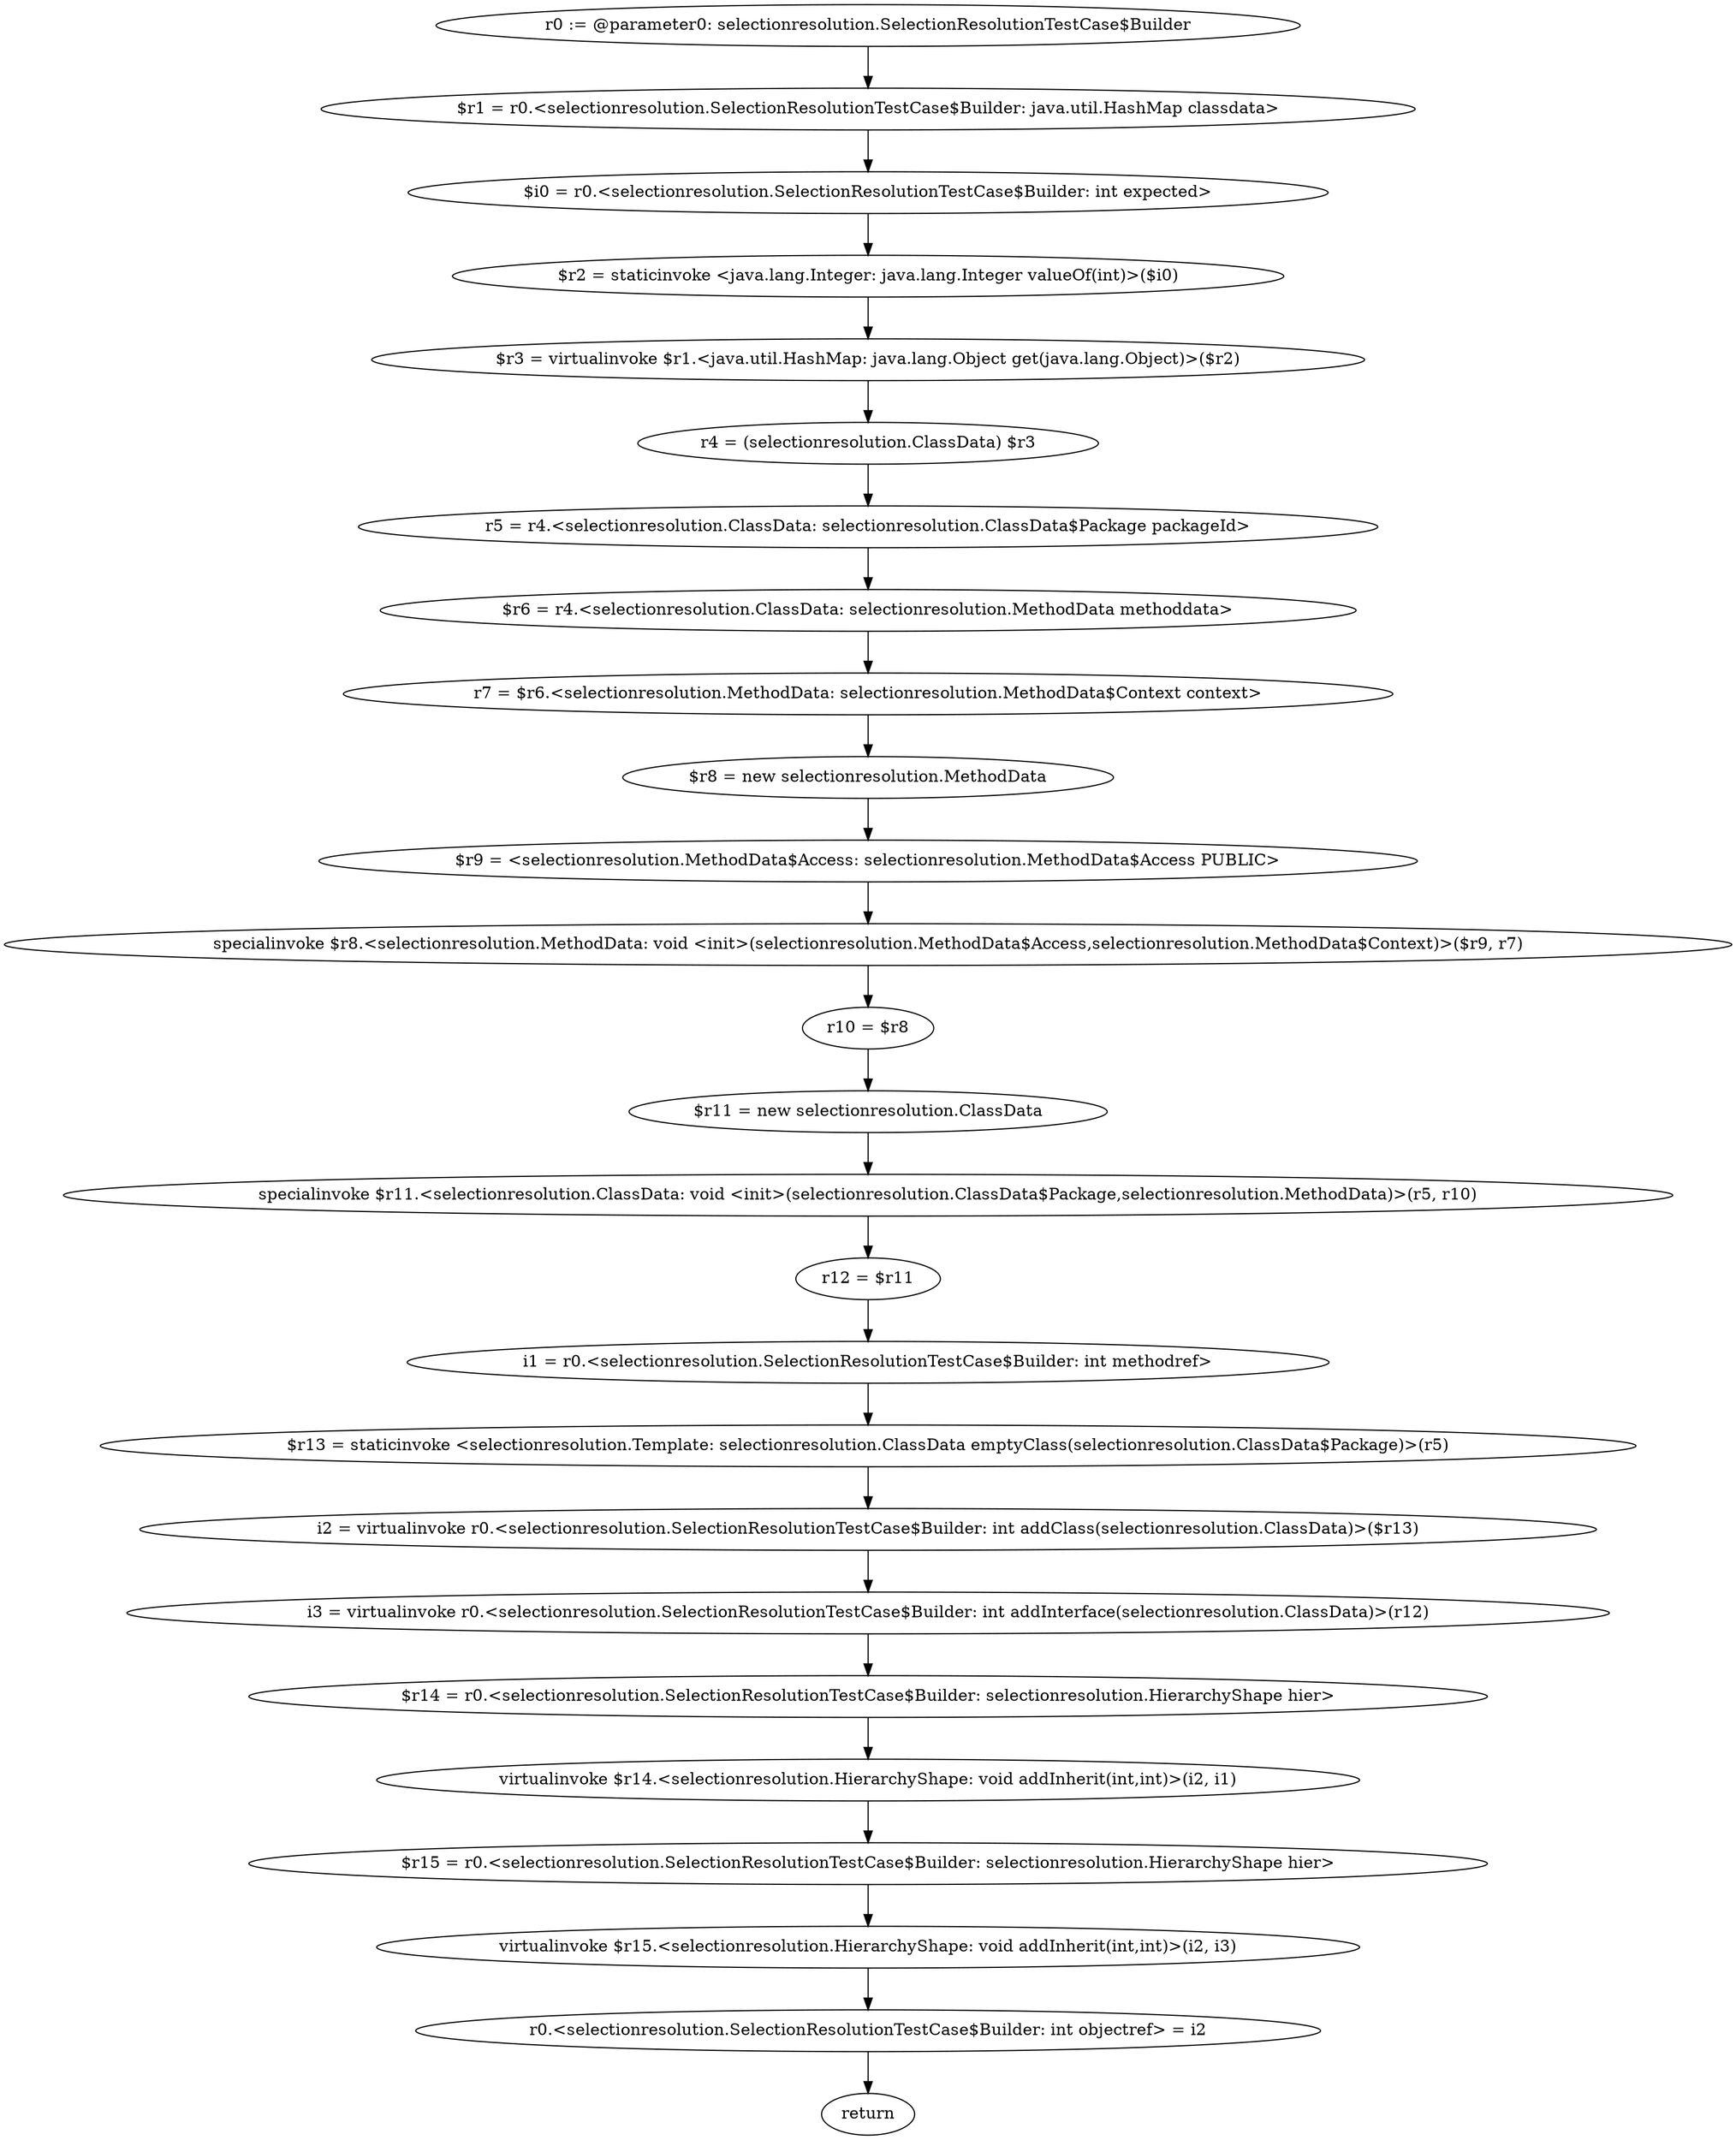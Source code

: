 digraph "unitGraph" {
    "r0 := @parameter0: selectionresolution.SelectionResolutionTestCase$Builder"
    "$r1 = r0.<selectionresolution.SelectionResolutionTestCase$Builder: java.util.HashMap classdata>"
    "$i0 = r0.<selectionresolution.SelectionResolutionTestCase$Builder: int expected>"
    "$r2 = staticinvoke <java.lang.Integer: java.lang.Integer valueOf(int)>($i0)"
    "$r3 = virtualinvoke $r1.<java.util.HashMap: java.lang.Object get(java.lang.Object)>($r2)"
    "r4 = (selectionresolution.ClassData) $r3"
    "r5 = r4.<selectionresolution.ClassData: selectionresolution.ClassData$Package packageId>"
    "$r6 = r4.<selectionresolution.ClassData: selectionresolution.MethodData methoddata>"
    "r7 = $r6.<selectionresolution.MethodData: selectionresolution.MethodData$Context context>"
    "$r8 = new selectionresolution.MethodData"
    "$r9 = <selectionresolution.MethodData$Access: selectionresolution.MethodData$Access PUBLIC>"
    "specialinvoke $r8.<selectionresolution.MethodData: void <init>(selectionresolution.MethodData$Access,selectionresolution.MethodData$Context)>($r9, r7)"
    "r10 = $r8"
    "$r11 = new selectionresolution.ClassData"
    "specialinvoke $r11.<selectionresolution.ClassData: void <init>(selectionresolution.ClassData$Package,selectionresolution.MethodData)>(r5, r10)"
    "r12 = $r11"
    "i1 = r0.<selectionresolution.SelectionResolutionTestCase$Builder: int methodref>"
    "$r13 = staticinvoke <selectionresolution.Template: selectionresolution.ClassData emptyClass(selectionresolution.ClassData$Package)>(r5)"
    "i2 = virtualinvoke r0.<selectionresolution.SelectionResolutionTestCase$Builder: int addClass(selectionresolution.ClassData)>($r13)"
    "i3 = virtualinvoke r0.<selectionresolution.SelectionResolutionTestCase$Builder: int addInterface(selectionresolution.ClassData)>(r12)"
    "$r14 = r0.<selectionresolution.SelectionResolutionTestCase$Builder: selectionresolution.HierarchyShape hier>"
    "virtualinvoke $r14.<selectionresolution.HierarchyShape: void addInherit(int,int)>(i2, i1)"
    "$r15 = r0.<selectionresolution.SelectionResolutionTestCase$Builder: selectionresolution.HierarchyShape hier>"
    "virtualinvoke $r15.<selectionresolution.HierarchyShape: void addInherit(int,int)>(i2, i3)"
    "r0.<selectionresolution.SelectionResolutionTestCase$Builder: int objectref> = i2"
    "return"
    "r0 := @parameter0: selectionresolution.SelectionResolutionTestCase$Builder"->"$r1 = r0.<selectionresolution.SelectionResolutionTestCase$Builder: java.util.HashMap classdata>";
    "$r1 = r0.<selectionresolution.SelectionResolutionTestCase$Builder: java.util.HashMap classdata>"->"$i0 = r0.<selectionresolution.SelectionResolutionTestCase$Builder: int expected>";
    "$i0 = r0.<selectionresolution.SelectionResolutionTestCase$Builder: int expected>"->"$r2 = staticinvoke <java.lang.Integer: java.lang.Integer valueOf(int)>($i0)";
    "$r2 = staticinvoke <java.lang.Integer: java.lang.Integer valueOf(int)>($i0)"->"$r3 = virtualinvoke $r1.<java.util.HashMap: java.lang.Object get(java.lang.Object)>($r2)";
    "$r3 = virtualinvoke $r1.<java.util.HashMap: java.lang.Object get(java.lang.Object)>($r2)"->"r4 = (selectionresolution.ClassData) $r3";
    "r4 = (selectionresolution.ClassData) $r3"->"r5 = r4.<selectionresolution.ClassData: selectionresolution.ClassData$Package packageId>";
    "r5 = r4.<selectionresolution.ClassData: selectionresolution.ClassData$Package packageId>"->"$r6 = r4.<selectionresolution.ClassData: selectionresolution.MethodData methoddata>";
    "$r6 = r4.<selectionresolution.ClassData: selectionresolution.MethodData methoddata>"->"r7 = $r6.<selectionresolution.MethodData: selectionresolution.MethodData$Context context>";
    "r7 = $r6.<selectionresolution.MethodData: selectionresolution.MethodData$Context context>"->"$r8 = new selectionresolution.MethodData";
    "$r8 = new selectionresolution.MethodData"->"$r9 = <selectionresolution.MethodData$Access: selectionresolution.MethodData$Access PUBLIC>";
    "$r9 = <selectionresolution.MethodData$Access: selectionresolution.MethodData$Access PUBLIC>"->"specialinvoke $r8.<selectionresolution.MethodData: void <init>(selectionresolution.MethodData$Access,selectionresolution.MethodData$Context)>($r9, r7)";
    "specialinvoke $r8.<selectionresolution.MethodData: void <init>(selectionresolution.MethodData$Access,selectionresolution.MethodData$Context)>($r9, r7)"->"r10 = $r8";
    "r10 = $r8"->"$r11 = new selectionresolution.ClassData";
    "$r11 = new selectionresolution.ClassData"->"specialinvoke $r11.<selectionresolution.ClassData: void <init>(selectionresolution.ClassData$Package,selectionresolution.MethodData)>(r5, r10)";
    "specialinvoke $r11.<selectionresolution.ClassData: void <init>(selectionresolution.ClassData$Package,selectionresolution.MethodData)>(r5, r10)"->"r12 = $r11";
    "r12 = $r11"->"i1 = r0.<selectionresolution.SelectionResolutionTestCase$Builder: int methodref>";
    "i1 = r0.<selectionresolution.SelectionResolutionTestCase$Builder: int methodref>"->"$r13 = staticinvoke <selectionresolution.Template: selectionresolution.ClassData emptyClass(selectionresolution.ClassData$Package)>(r5)";
    "$r13 = staticinvoke <selectionresolution.Template: selectionresolution.ClassData emptyClass(selectionresolution.ClassData$Package)>(r5)"->"i2 = virtualinvoke r0.<selectionresolution.SelectionResolutionTestCase$Builder: int addClass(selectionresolution.ClassData)>($r13)";
    "i2 = virtualinvoke r0.<selectionresolution.SelectionResolutionTestCase$Builder: int addClass(selectionresolution.ClassData)>($r13)"->"i3 = virtualinvoke r0.<selectionresolution.SelectionResolutionTestCase$Builder: int addInterface(selectionresolution.ClassData)>(r12)";
    "i3 = virtualinvoke r0.<selectionresolution.SelectionResolutionTestCase$Builder: int addInterface(selectionresolution.ClassData)>(r12)"->"$r14 = r0.<selectionresolution.SelectionResolutionTestCase$Builder: selectionresolution.HierarchyShape hier>";
    "$r14 = r0.<selectionresolution.SelectionResolutionTestCase$Builder: selectionresolution.HierarchyShape hier>"->"virtualinvoke $r14.<selectionresolution.HierarchyShape: void addInherit(int,int)>(i2, i1)";
    "virtualinvoke $r14.<selectionresolution.HierarchyShape: void addInherit(int,int)>(i2, i1)"->"$r15 = r0.<selectionresolution.SelectionResolutionTestCase$Builder: selectionresolution.HierarchyShape hier>";
    "$r15 = r0.<selectionresolution.SelectionResolutionTestCase$Builder: selectionresolution.HierarchyShape hier>"->"virtualinvoke $r15.<selectionresolution.HierarchyShape: void addInherit(int,int)>(i2, i3)";
    "virtualinvoke $r15.<selectionresolution.HierarchyShape: void addInherit(int,int)>(i2, i3)"->"r0.<selectionresolution.SelectionResolutionTestCase$Builder: int objectref> = i2";
    "r0.<selectionresolution.SelectionResolutionTestCase$Builder: int objectref> = i2"->"return";
}
